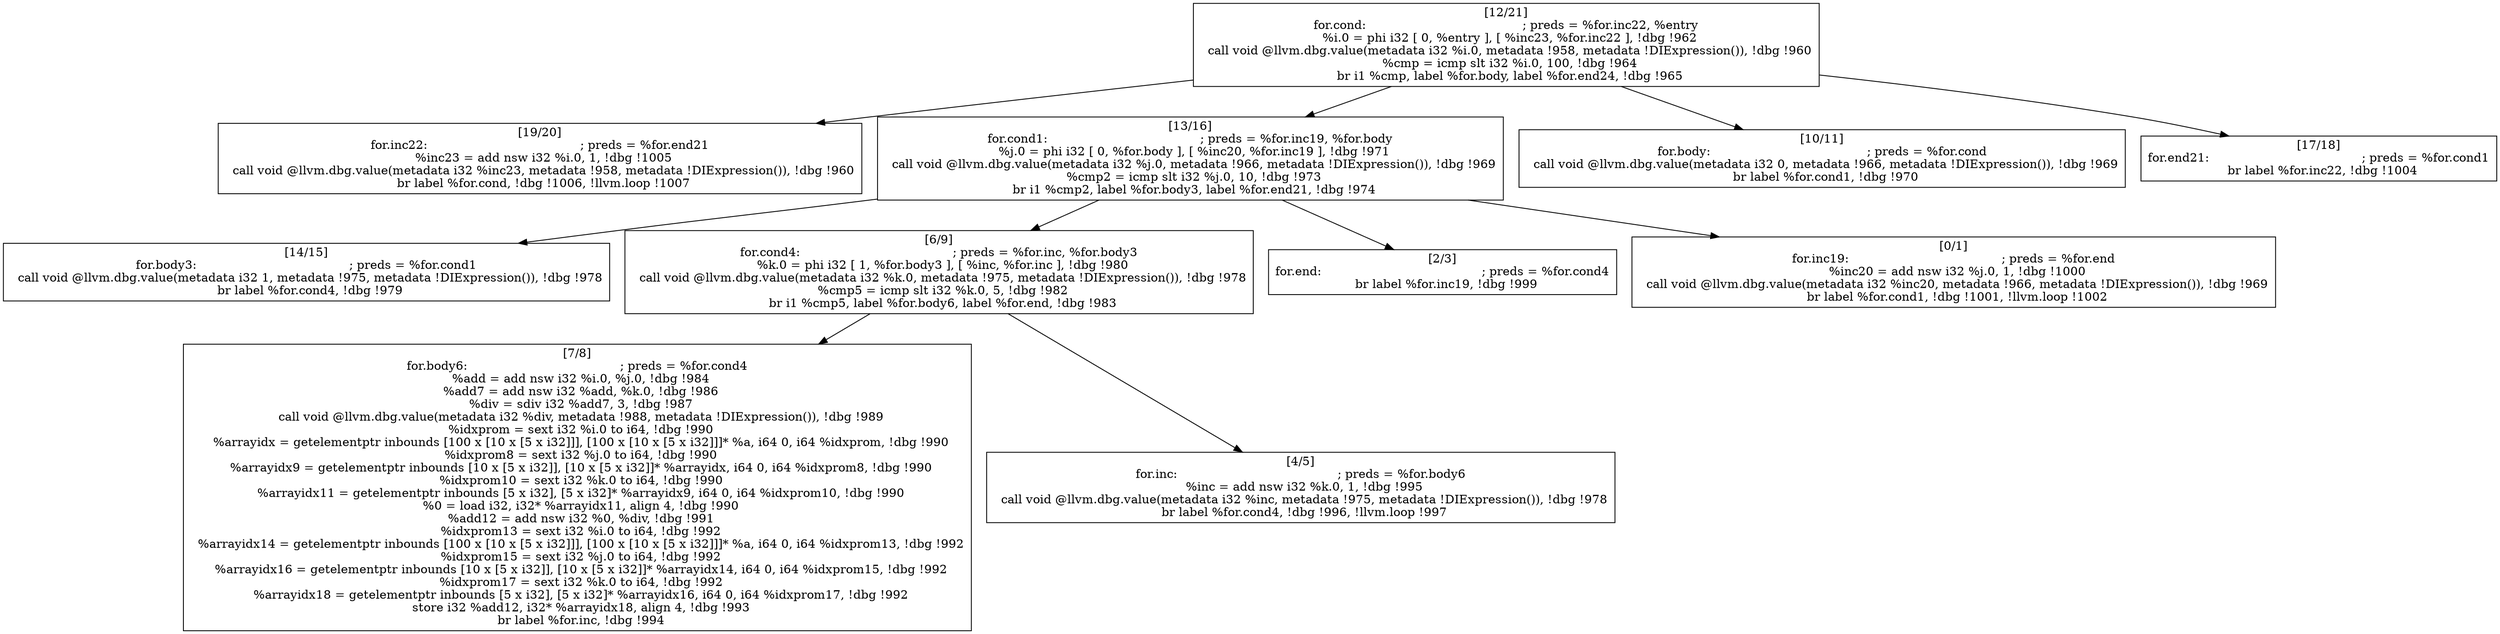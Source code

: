 
digraph G {


node117 [label="[7/8]
for.body6:                                        ; preds = %for.cond4
  %add = add nsw i32 %i.0, %j.0, !dbg !984
  %add7 = add nsw i32 %add, %k.0, !dbg !986
  %div = sdiv i32 %add7, 3, !dbg !987
  call void @llvm.dbg.value(metadata i32 %div, metadata !988, metadata !DIExpression()), !dbg !989
  %idxprom = sext i32 %i.0 to i64, !dbg !990
  %arrayidx = getelementptr inbounds [100 x [10 x [5 x i32]]], [100 x [10 x [5 x i32]]]* %a, i64 0, i64 %idxprom, !dbg !990
  %idxprom8 = sext i32 %j.0 to i64, !dbg !990
  %arrayidx9 = getelementptr inbounds [10 x [5 x i32]], [10 x [5 x i32]]* %arrayidx, i64 0, i64 %idxprom8, !dbg !990
  %idxprom10 = sext i32 %k.0 to i64, !dbg !990
  %arrayidx11 = getelementptr inbounds [5 x i32], [5 x i32]* %arrayidx9, i64 0, i64 %idxprom10, !dbg !990
  %0 = load i32, i32* %arrayidx11, align 4, !dbg !990
  %add12 = add nsw i32 %0, %div, !dbg !991
  %idxprom13 = sext i32 %i.0 to i64, !dbg !992
  %arrayidx14 = getelementptr inbounds [100 x [10 x [5 x i32]]], [100 x [10 x [5 x i32]]]* %a, i64 0, i64 %idxprom13, !dbg !992
  %idxprom15 = sext i32 %j.0 to i64, !dbg !992
  %arrayidx16 = getelementptr inbounds [10 x [5 x i32]], [10 x [5 x i32]]* %arrayidx14, i64 0, i64 %idxprom15, !dbg !992
  %idxprom17 = sext i32 %k.0 to i64, !dbg !992
  %arrayidx18 = getelementptr inbounds [5 x i32], [5 x i32]* %arrayidx16, i64 0, i64 %idxprom17, !dbg !992
  store i32 %add12, i32* %arrayidx18, align 4, !dbg !993
  br label %for.inc, !dbg !994
",shape=rectangle ]
node116 [label="[14/15]
for.body3:                                        ; preds = %for.cond1
  call void @llvm.dbg.value(metadata i32 1, metadata !975, metadata !DIExpression()), !dbg !978
  br label %for.cond4, !dbg !979
",shape=rectangle ]
node115 [label="[19/20]
for.inc22:                                        ; preds = %for.end21
  %inc23 = add nsw i32 %i.0, 1, !dbg !1005
  call void @llvm.dbg.value(metadata i32 %inc23, metadata !958, metadata !DIExpression()), !dbg !960
  br label %for.cond, !dbg !1006, !llvm.loop !1007
",shape=rectangle ]
node114 [label="[6/9]
for.cond4:                                        ; preds = %for.inc, %for.body3
  %k.0 = phi i32 [ 1, %for.body3 ], [ %inc, %for.inc ], !dbg !980
  call void @llvm.dbg.value(metadata i32 %k.0, metadata !975, metadata !DIExpression()), !dbg !978
  %cmp5 = icmp slt i32 %k.0, 5, !dbg !982
  br i1 %cmp5, label %for.body6, label %for.end, !dbg !983
",shape=rectangle ]
node113 [label="[4/5]
for.inc:                                          ; preds = %for.body6
  %inc = add nsw i32 %k.0, 1, !dbg !995
  call void @llvm.dbg.value(metadata i32 %inc, metadata !975, metadata !DIExpression()), !dbg !978
  br label %for.cond4, !dbg !996, !llvm.loop !997
",shape=rectangle ]
node108 [label="[13/16]
for.cond1:                                        ; preds = %for.inc19, %for.body
  %j.0 = phi i32 [ 0, %for.body ], [ %inc20, %for.inc19 ], !dbg !971
  call void @llvm.dbg.value(metadata i32 %j.0, metadata !966, metadata !DIExpression()), !dbg !969
  %cmp2 = icmp slt i32 %j.0, 10, !dbg !973
  br i1 %cmp2, label %for.body3, label %for.end21, !dbg !974
",shape=rectangle ]
node107 [label="[10/11]
for.body:                                         ; preds = %for.cond
  call void @llvm.dbg.value(metadata i32 0, metadata !966, metadata !DIExpression()), !dbg !969
  br label %for.cond1, !dbg !970
",shape=rectangle ]
node109 [label="[17/18]
for.end21:                                        ; preds = %for.cond1
  br label %for.inc22, !dbg !1004
",shape=rectangle ]
node110 [label="[12/21]
for.cond:                                         ; preds = %for.inc22, %entry
  %i.0 = phi i32 [ 0, %entry ], [ %inc23, %for.inc22 ], !dbg !962
  call void @llvm.dbg.value(metadata i32 %i.0, metadata !958, metadata !DIExpression()), !dbg !960
  %cmp = icmp slt i32 %i.0, 100, !dbg !964
  br i1 %cmp, label %for.body, label %for.end24, !dbg !965
",shape=rectangle ]
node111 [label="[2/3]
for.end:                                          ; preds = %for.cond4
  br label %for.inc19, !dbg !999
",shape=rectangle ]
node112 [label="[0/1]
for.inc19:                                        ; preds = %for.end
  %inc20 = add nsw i32 %j.0, 1, !dbg !1000
  call void @llvm.dbg.value(metadata i32 %inc20, metadata !966, metadata !DIExpression()), !dbg !969
  br label %for.cond1, !dbg !1001, !llvm.loop !1002
",shape=rectangle ]

node110->node108 [ ]
node110->node109 [ ]
node110->node115 [ ]
node108->node116 [ ]
node114->node113 [ ]
node108->node112 [ ]
node114->node117 [ ]
node110->node107 [ ]
node108->node111 [ ]
node108->node114 [ ]


}
